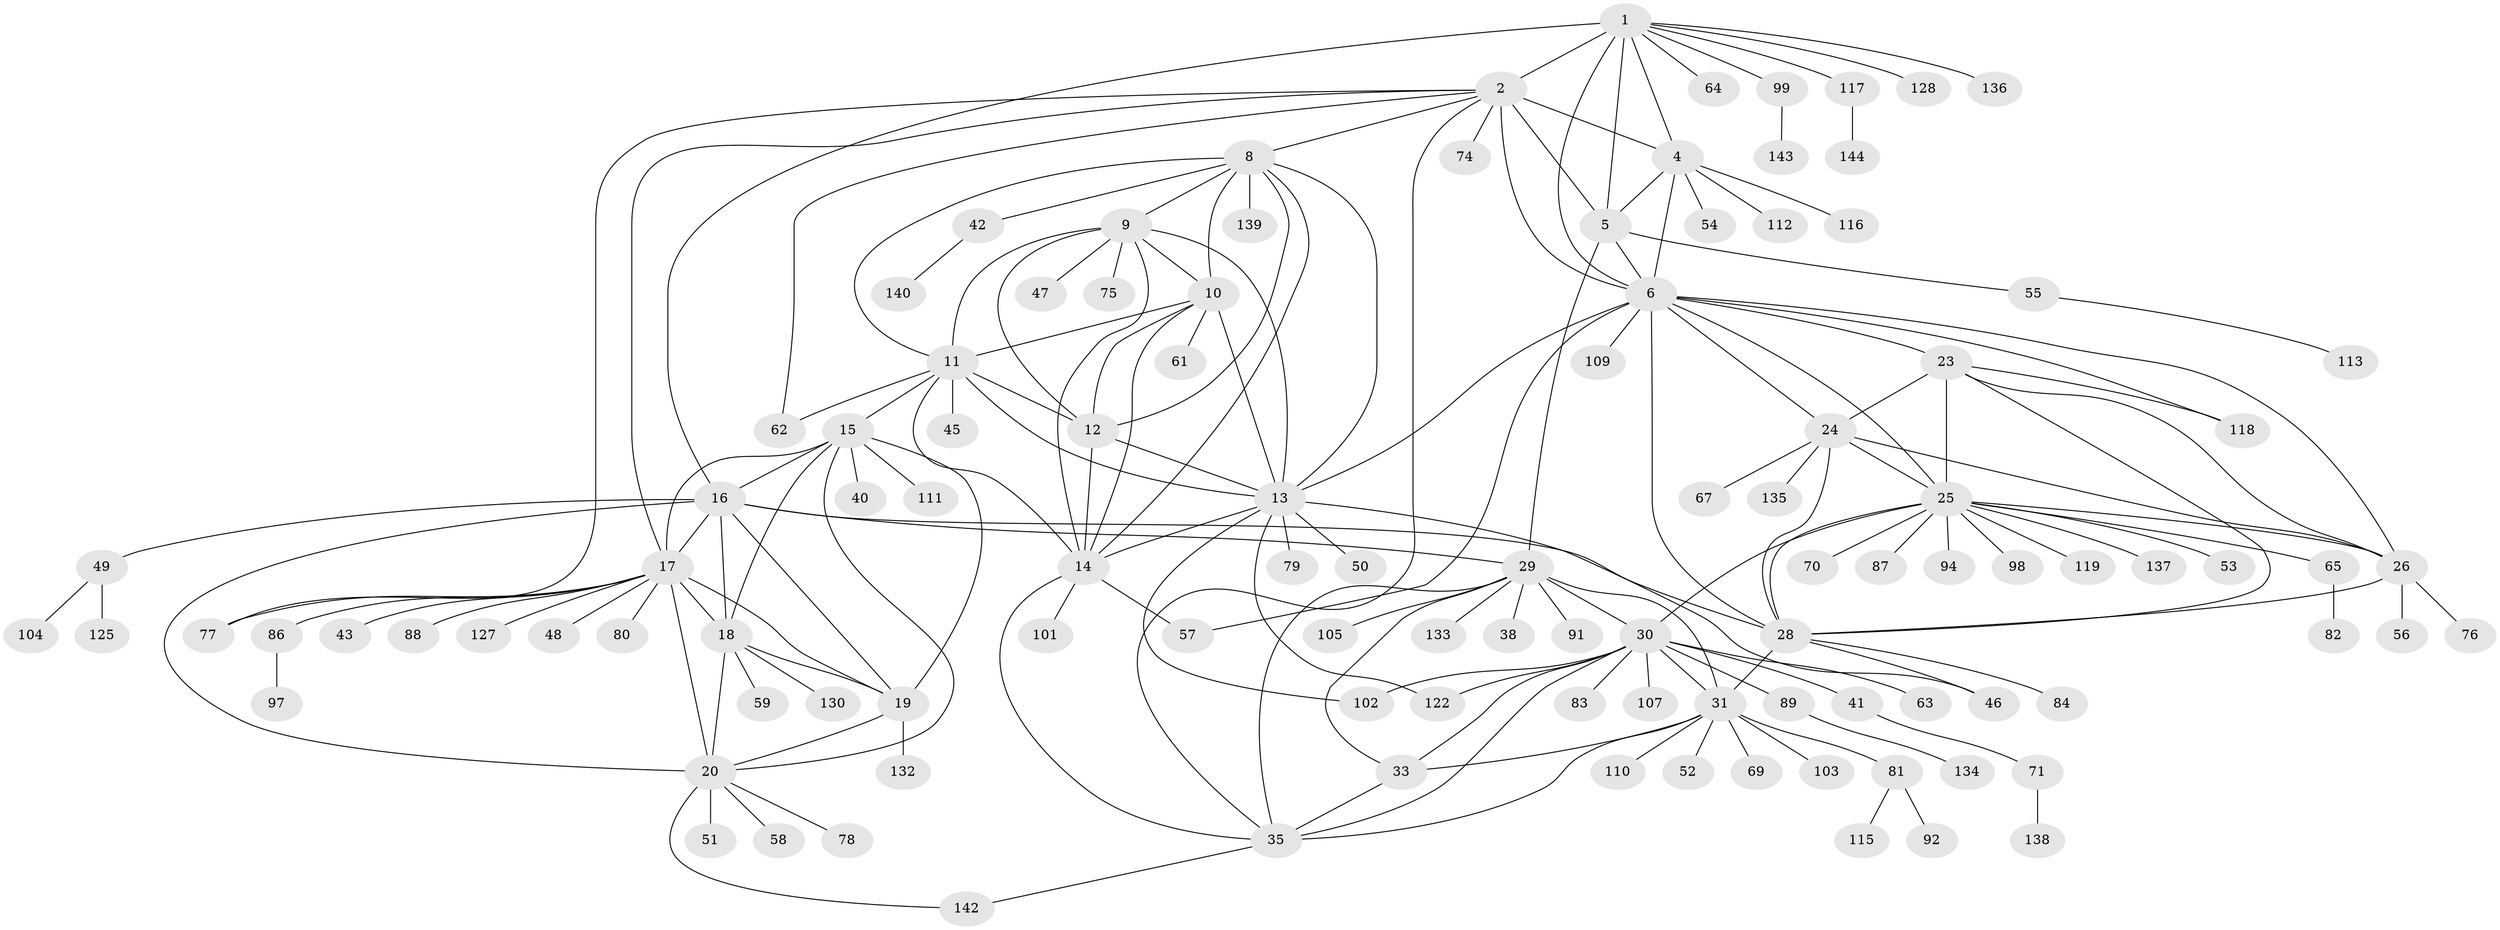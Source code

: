 // Generated by graph-tools (version 1.1) at 2025/52/02/27/25 19:52:19]
// undirected, 111 vertices, 174 edges
graph export_dot {
graph [start="1"]
  node [color=gray90,style=filled];
  1 [super="+3"];
  2 [super="+7"];
  4;
  5;
  6 [super="+22"];
  8 [super="+90"];
  9 [super="+95"];
  10;
  11 [super="+126"];
  12 [super="+72"];
  13 [super="+66"];
  14 [super="+68"];
  15;
  16 [super="+39"];
  17 [super="+21"];
  18 [super="+37"];
  19 [super="+121"];
  20 [super="+44"];
  23 [super="+96"];
  24 [super="+36"];
  25 [super="+27"];
  26 [super="+85"];
  28;
  29 [super="+32"];
  30 [super="+34"];
  31 [super="+123"];
  33 [super="+60"];
  35 [super="+131"];
  38 [super="+114"];
  40;
  41;
  42;
  43;
  45;
  46;
  47;
  48;
  49 [super="+73"];
  50;
  51;
  52;
  53;
  54 [super="+129"];
  55;
  56;
  57;
  58;
  59;
  61;
  62;
  63;
  64;
  65 [super="+106"];
  67;
  69 [super="+108"];
  70;
  71;
  74;
  75;
  76;
  77;
  78;
  79;
  80;
  81;
  82;
  83;
  84;
  86 [super="+93"];
  87 [super="+100"];
  88;
  89;
  91;
  92;
  94;
  97;
  98;
  99;
  101;
  102;
  103;
  104;
  105;
  107;
  109;
  110 [super="+124"];
  111;
  112;
  113;
  115;
  116;
  117 [super="+120"];
  118;
  119;
  122;
  125 [super="+141"];
  127;
  128;
  130;
  132;
  133;
  134;
  135;
  136;
  137;
  138;
  139;
  140;
  142;
  143;
  144;
  1 -- 2 [weight=4];
  1 -- 4 [weight=2];
  1 -- 5 [weight=2];
  1 -- 6 [weight=2];
  1 -- 64;
  1 -- 99;
  1 -- 117;
  1 -- 128;
  1 -- 136;
  1 -- 16;
  2 -- 4 [weight=2];
  2 -- 5 [weight=2];
  2 -- 6 [weight=2];
  2 -- 8;
  2 -- 62;
  2 -- 74;
  2 -- 77;
  2 -- 17;
  2 -- 35;
  4 -- 5;
  4 -- 6;
  4 -- 54;
  4 -- 112;
  4 -- 116;
  5 -- 6;
  5 -- 55;
  5 -- 29;
  6 -- 57;
  6 -- 118;
  6 -- 13;
  6 -- 109;
  6 -- 23;
  6 -- 24;
  6 -- 25 [weight=2];
  6 -- 26;
  6 -- 28;
  8 -- 9;
  8 -- 10;
  8 -- 11;
  8 -- 12;
  8 -- 13;
  8 -- 14;
  8 -- 42;
  8 -- 139;
  9 -- 10;
  9 -- 11;
  9 -- 12;
  9 -- 13;
  9 -- 14;
  9 -- 47;
  9 -- 75;
  10 -- 11;
  10 -- 12;
  10 -- 13;
  10 -- 14;
  10 -- 61;
  11 -- 12;
  11 -- 13;
  11 -- 14;
  11 -- 15;
  11 -- 45;
  11 -- 62;
  12 -- 13;
  12 -- 14;
  13 -- 14;
  13 -- 46;
  13 -- 50;
  13 -- 79;
  13 -- 102;
  13 -- 122;
  14 -- 35;
  14 -- 57;
  14 -- 101;
  15 -- 16;
  15 -- 17 [weight=2];
  15 -- 18;
  15 -- 19;
  15 -- 20;
  15 -- 40;
  15 -- 111;
  16 -- 17 [weight=2];
  16 -- 18;
  16 -- 19;
  16 -- 20;
  16 -- 28;
  16 -- 29;
  16 -- 49;
  17 -- 18 [weight=2];
  17 -- 19 [weight=2];
  17 -- 20 [weight=2];
  17 -- 88;
  17 -- 127;
  17 -- 43;
  17 -- 77;
  17 -- 48;
  17 -- 80;
  17 -- 86;
  18 -- 19;
  18 -- 20;
  18 -- 130;
  18 -- 59;
  19 -- 20;
  19 -- 132;
  20 -- 51;
  20 -- 58;
  20 -- 78;
  20 -- 142;
  23 -- 24;
  23 -- 25 [weight=2];
  23 -- 26;
  23 -- 28;
  23 -- 118;
  24 -- 25 [weight=2];
  24 -- 26;
  24 -- 28;
  24 -- 135;
  24 -- 67;
  25 -- 26 [weight=2];
  25 -- 28 [weight=2];
  25 -- 65;
  25 -- 70;
  25 -- 98;
  25 -- 119;
  25 -- 137;
  25 -- 94;
  25 -- 53;
  25 -- 87;
  25 -- 30;
  26 -- 28;
  26 -- 56;
  26 -- 76;
  28 -- 46;
  28 -- 84;
  28 -- 31;
  29 -- 30 [weight=4];
  29 -- 31 [weight=2];
  29 -- 33 [weight=2];
  29 -- 35 [weight=2];
  29 -- 105;
  29 -- 133;
  29 -- 38;
  29 -- 91;
  30 -- 31 [weight=2];
  30 -- 33 [weight=2];
  30 -- 35 [weight=2];
  30 -- 107;
  30 -- 102;
  30 -- 41;
  30 -- 63;
  30 -- 83;
  30 -- 89;
  30 -- 122;
  31 -- 33;
  31 -- 35;
  31 -- 52;
  31 -- 69;
  31 -- 81;
  31 -- 103;
  31 -- 110;
  33 -- 35;
  35 -- 142;
  41 -- 71;
  42 -- 140;
  49 -- 104;
  49 -- 125;
  55 -- 113;
  65 -- 82;
  71 -- 138;
  81 -- 92;
  81 -- 115;
  86 -- 97;
  89 -- 134;
  99 -- 143;
  117 -- 144;
}
